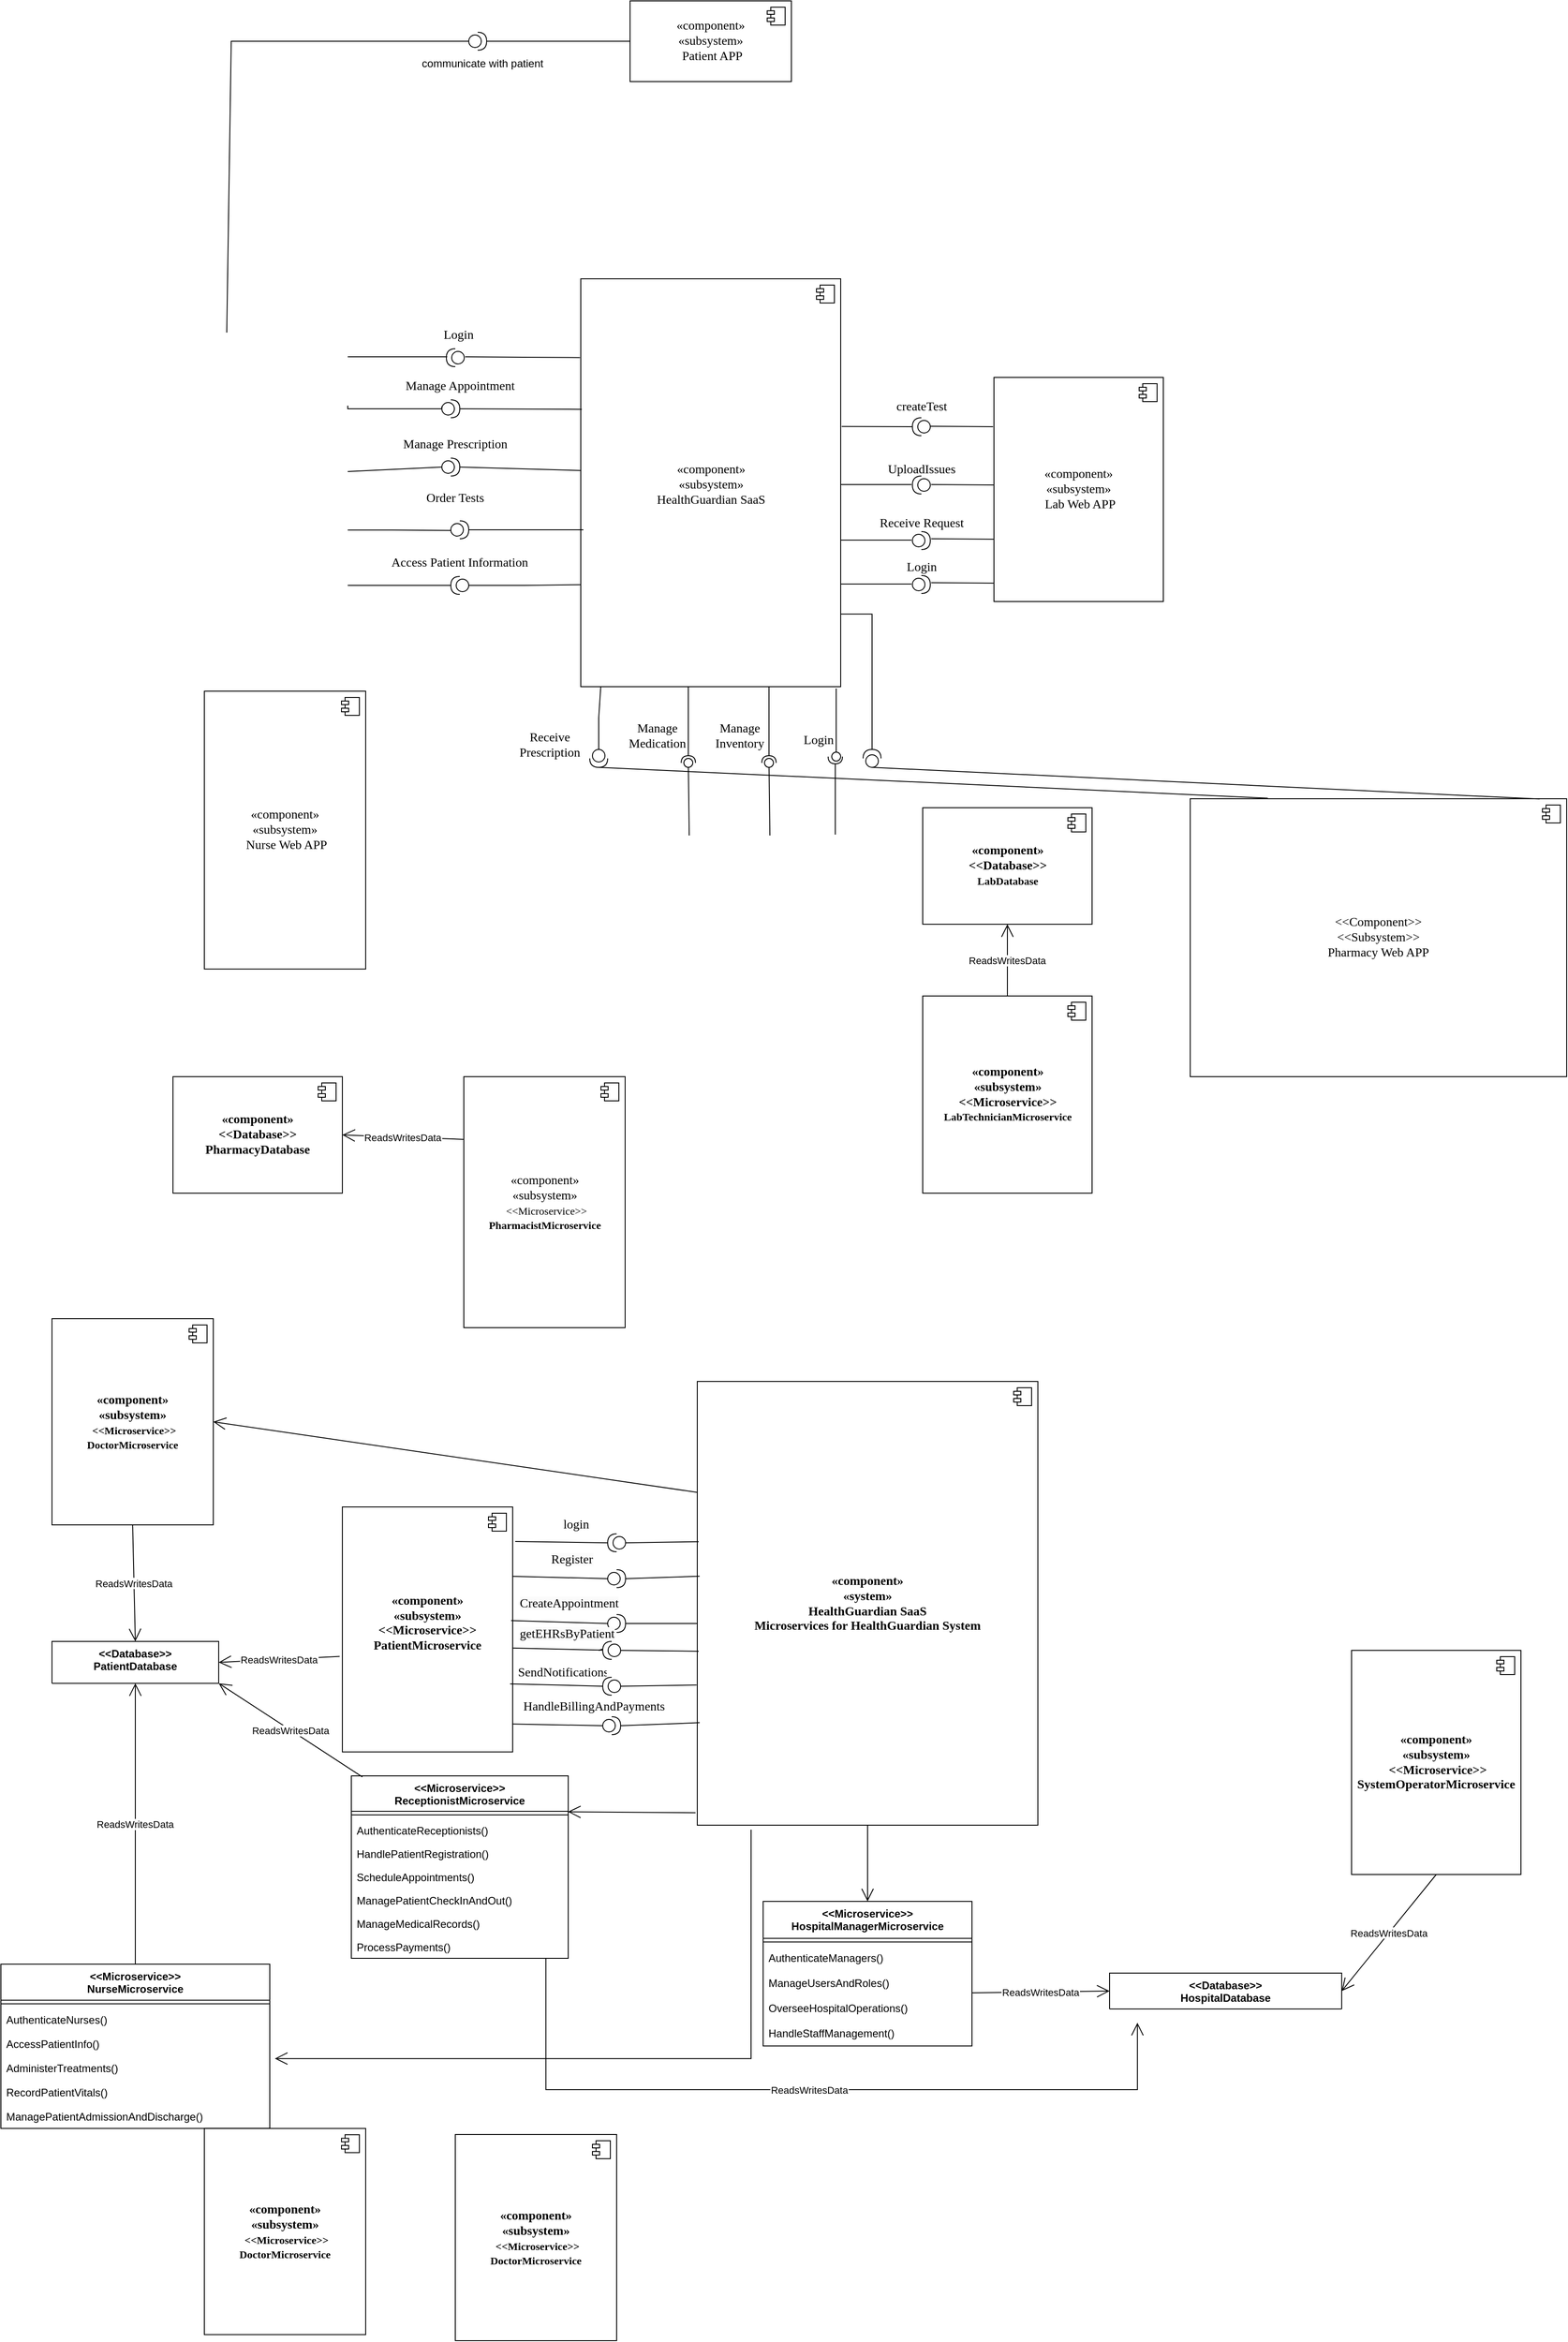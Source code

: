 <mxfile version="22.1.11" type="github">
  <diagram name="第 1 页" id="nJB0Ftmji8PTShk6qqmN">
    <mxGraphModel dx="1172" dy="1496" grid="1" gridSize="10" guides="1" tooltips="1" connect="1" arrows="1" fold="1" page="1" pageScale="1" pageWidth="1169" pageHeight="827" math="0" shadow="0">
      <root>
        <mxCell id="0" />
        <mxCell id="1" parent="0" />
        <mxCell id="VN6n6pisOUyMDZb1Et-6-19" value="&lt;font style=&quot;font-size: 14px;&quot;&gt;«component»&lt;br style=&quot;border-color: var(--border-color); font-size: 14px;&quot;&gt;«subsystem»&lt;br style=&quot;border-color: var(--border-color); font-size: 14px;&quot;&gt;&lt;span style=&quot;border-color: var(--border-color); font-size: 14px;&quot;&gt;&amp;nbsp;Lab Web APP&lt;/span&gt;&lt;/font&gt;" style="html=1;dropTarget=0;whiteSpace=wrap;fontFamily=Times New Roman;fontSize=14;" parent="1" vertex="1">
          <mxGeometry x="1151" y="260" width="189" height="250" as="geometry" />
        </mxCell>
        <mxCell id="VN6n6pisOUyMDZb1Et-6-20" value="" style="shape=module;jettyWidth=8;jettyHeight=4;" parent="VN6n6pisOUyMDZb1Et-6-19" vertex="1">
          <mxGeometry x="1" width="20" height="20" relative="1" as="geometry">
            <mxPoint x="-27" y="7" as="offset" />
          </mxGeometry>
        </mxCell>
        <mxCell id="VN6n6pisOUyMDZb1Et-6-21" value="&lt;font style=&quot;font-size: 14px;&quot;&gt;&amp;lt;&amp;lt;Component&amp;gt;&amp;gt;&lt;br style=&quot;border-color: var(--border-color); font-size: 14px;&quot;&gt;&lt;span style=&quot;font-size: 14px;&quot;&gt;&amp;lt;&amp;lt;Subsystem&amp;gt;&amp;gt;&lt;/span&gt;&lt;br style=&quot;border-color: var(--border-color); font-size: 14px;&quot;&gt;&lt;span style=&quot;font-size: 14px;&quot;&gt;Pharmacy Web APP&lt;/span&gt;&lt;/font&gt;" style="html=1;dropTarget=0;whiteSpace=wrap;fontSize=14;fontFamily=Times New Roman;" parent="1" vertex="1">
          <mxGeometry x="1370" y="730" width="420" height="310" as="geometry" />
        </mxCell>
        <mxCell id="VN6n6pisOUyMDZb1Et-6-22" value="" style="shape=module;jettyWidth=8;jettyHeight=4;" parent="VN6n6pisOUyMDZb1Et-6-21" vertex="1">
          <mxGeometry x="1" width="20" height="20" relative="1" as="geometry">
            <mxPoint x="-27" y="7" as="offset" />
          </mxGeometry>
        </mxCell>
        <mxCell id="VN6n6pisOUyMDZb1Et-6-23" value="" style="html=1;dropTarget=0;whiteSpace=wrap;" parent="1" vertex="1">
          <mxGeometry x="690" y="150" width="290" height="455" as="geometry" />
        </mxCell>
        <mxCell id="VN6n6pisOUyMDZb1Et-6-24" value="" style="shape=module;jettyWidth=8;jettyHeight=4;" parent="VN6n6pisOUyMDZb1Et-6-23" vertex="1">
          <mxGeometry x="1" width="20" height="20" relative="1" as="geometry">
            <mxPoint x="-27" y="7" as="offset" />
          </mxGeometry>
        </mxCell>
        <mxCell id="VN6n6pisOUyMDZb1Et-6-25" value="&lt;span style=&quot;font-weight: normal; font-size: 14px;&quot;&gt;«component»&lt;br style=&quot;border-color: var(--border-color); font-size: 14px;&quot;&gt;«subsystem»&lt;br style=&quot;font-size: 14px;&quot;&gt;HealthGuardian SaaS&lt;br style=&quot;font-size: 14px;&quot;&gt;&lt;/span&gt;" style="text;align=center;fontStyle=1;verticalAlign=middle;spacingLeft=3;spacingRight=3;strokeColor=none;rotatable=0;points=[[0,0.5],[1,0.5]];portConstraint=eastwest;html=1;fontFamily=Times New Roman;fontSize=14;" parent="1" vertex="1">
          <mxGeometry x="795" y="367" width="80" height="26" as="geometry" />
        </mxCell>
        <mxCell id="VN6n6pisOUyMDZb1Et-6-26" value="Manage Appointment" style="text;html=1;align=center;verticalAlign=middle;resizable=0;points=[];autosize=1;strokeColor=none;fillColor=none;fontFamily=Times New Roman;fontSize=14;" parent="1" vertex="1">
          <mxGeometry x="480" y="255" width="150" height="30" as="geometry" />
        </mxCell>
        <mxCell id="VN6n6pisOUyMDZb1Et-6-28" style="edgeStyle=orthogonalEdgeStyle;rounded=0;orthogonalLoop=1;jettySize=auto;html=1;exitX=1;exitY=0.5;exitDx=0;exitDy=0;entryX=0.01;entryY=0.538;entryDx=0;entryDy=0;entryPerimeter=0;endArrow=none;endFill=0;" parent="1" source="VN6n6pisOUyMDZb1Et-6-36" edge="1">
          <mxGeometry relative="1" as="geometry">
            <mxPoint x="430" y="430.21" as="sourcePoint" />
            <mxPoint x="692.9" y="430.0" as="targetPoint" />
          </mxGeometry>
        </mxCell>
        <mxCell id="VN6n6pisOUyMDZb1Et-6-29" value="Manage Prescription" style="text;whiteSpace=wrap;html=1;align=center;fontFamily=Times New Roman;fontSize=14;" parent="1" vertex="1">
          <mxGeometry x="475" y="320" width="150" height="40" as="geometry" />
        </mxCell>
        <mxCell id="VN6n6pisOUyMDZb1Et-6-30" value="Order Tests" style="text;whiteSpace=wrap;html=1;align=center;fontSize=14;fontFamily=Times New Roman;" parent="1" vertex="1">
          <mxGeometry x="475" y="380" width="150" height="40" as="geometry" />
        </mxCell>
        <mxCell id="VN6n6pisOUyMDZb1Et-6-31" value="Access Patient Information" style="text;whiteSpace=wrap;html=1;align=center;fontFamily=Times New Roman;fontSize=14;" parent="1" vertex="1">
          <mxGeometry x="465" y="452" width="180" height="30" as="geometry" />
        </mxCell>
        <mxCell id="VN6n6pisOUyMDZb1Et-6-32" value="" style="edgeStyle=orthogonalEdgeStyle;rounded=0;orthogonalLoop=1;jettySize=auto;html=1;exitX=1;exitY=0.25;exitDx=0;exitDy=0;entryX=-0.003;entryY=0.367;entryDx=0;entryDy=0;entryPerimeter=0;endArrow=none;endFill=0;" parent="1" target="VN6n6pisOUyMDZb1Et-6-33" edge="1">
          <mxGeometry relative="1" as="geometry">
            <mxPoint x="430" y="291.5" as="sourcePoint" />
            <mxPoint x="689.13" y="290.985" as="targetPoint" />
            <Array as="points">
              <mxPoint x="430" y="295" />
              <mxPoint x="535" y="295" />
            </Array>
          </mxGeometry>
        </mxCell>
        <mxCell id="VN6n6pisOUyMDZb1Et-6-33" value="" style="shape=providedRequiredInterface;html=1;verticalLabelPosition=bottom;sketch=0;" parent="1" vertex="1">
          <mxGeometry x="535" y="285" width="20" height="20" as="geometry" />
        </mxCell>
        <mxCell id="VN6n6pisOUyMDZb1Et-6-34" value="" style="shape=providedRequiredInterface;html=1;verticalLabelPosition=bottom;sketch=0;" parent="1" vertex="1">
          <mxGeometry x="535" y="350" width="20" height="20" as="geometry" />
        </mxCell>
        <mxCell id="VN6n6pisOUyMDZb1Et-6-35" value="" style="edgeStyle=orthogonalEdgeStyle;rounded=0;orthogonalLoop=1;jettySize=auto;html=1;exitX=1;exitY=0.5;exitDx=0;exitDy=0;entryX=0.01;entryY=0.538;entryDx=0;entryDy=0;entryPerimeter=0;endArrow=none;endFill=0;" parent="1" target="VN6n6pisOUyMDZb1Et-6-36" edge="1">
          <mxGeometry relative="1" as="geometry">
            <mxPoint x="430" y="430.21" as="sourcePoint" />
            <mxPoint x="692.9" y="430.0" as="targetPoint" />
            <Array as="points">
              <mxPoint x="480" y="430" />
            </Array>
          </mxGeometry>
        </mxCell>
        <mxCell id="VN6n6pisOUyMDZb1Et-6-36" value="" style="shape=providedRequiredInterface;html=1;verticalLabelPosition=bottom;sketch=0;" parent="1" vertex="1">
          <mxGeometry x="545" y="420" width="20" height="20" as="geometry" />
        </mxCell>
        <mxCell id="VN6n6pisOUyMDZb1Et-6-37" style="edgeStyle=orthogonalEdgeStyle;rounded=0;orthogonalLoop=1;jettySize=auto;html=1;exitX=0;exitY=0.5;exitDx=0;exitDy=0;exitPerimeter=0;entryX=0;entryY=0.75;entryDx=0;entryDy=0;endArrow=none;endFill=0;" parent="1" source="VN6n6pisOUyMDZb1Et-6-38" target="VN6n6pisOUyMDZb1Et-6-23" edge="1">
          <mxGeometry relative="1" as="geometry" />
        </mxCell>
        <mxCell id="VN6n6pisOUyMDZb1Et-6-38" value="" style="shape=providedRequiredInterface;html=1;verticalLabelPosition=bottom;sketch=0;direction=west;" parent="1" vertex="1">
          <mxGeometry x="545" y="482" width="20" height="20" as="geometry" />
        </mxCell>
        <mxCell id="VN6n6pisOUyMDZb1Et-6-39" style="rounded=0;orthogonalLoop=1;jettySize=auto;html=1;exitX=1;exitY=0.5;exitDx=0;exitDy=0;exitPerimeter=0;entryX=0.004;entryY=0.32;entryDx=0;entryDy=0;entryPerimeter=0;endArrow=none;endFill=0;" parent="1" source="VN6n6pisOUyMDZb1Et-6-33" target="VN6n6pisOUyMDZb1Et-6-23" edge="1">
          <mxGeometry relative="1" as="geometry" />
        </mxCell>
        <mxCell id="VN6n6pisOUyMDZb1Et-6-40" style="edgeStyle=orthogonalEdgeStyle;rounded=0;orthogonalLoop=1;jettySize=auto;html=1;exitX=1;exitY=0.5;exitDx=0;exitDy=0;exitPerimeter=0;endArrow=none;endFill=0;" parent="1" source="VN6n6pisOUyMDZb1Et-6-38" edge="1">
          <mxGeometry relative="1" as="geometry">
            <mxPoint x="430" y="492" as="targetPoint" />
          </mxGeometry>
        </mxCell>
        <mxCell id="VN6n6pisOUyMDZb1Et-6-41" value="«component»&lt;br style=&quot;border-color: var(--border-color); font-size: 14px;&quot;&gt;«subsystem»&lt;br style=&quot;border-color: var(--border-color); font-size: 14px;&quot;&gt;&lt;span style=&quot;border-color: var(--border-color); font-size: 14px;&quot;&gt;&amp;nbsp;Patient APP&lt;/span&gt;" style="html=1;dropTarget=0;whiteSpace=wrap;fontFamily=Times New Roman;fontSize=14;" parent="1" vertex="1">
          <mxGeometry x="745" y="-160" width="180" height="90" as="geometry" />
        </mxCell>
        <mxCell id="VN6n6pisOUyMDZb1Et-6-42" value="" style="shape=module;jettyWidth=8;jettyHeight=4;" parent="VN6n6pisOUyMDZb1Et-6-41" vertex="1">
          <mxGeometry x="1" width="20" height="20" relative="1" as="geometry">
            <mxPoint x="-27" y="7" as="offset" />
          </mxGeometry>
        </mxCell>
        <mxCell id="VN6n6pisOUyMDZb1Et-6-43" value="" style="shape=providedRequiredInterface;html=1;verticalLabelPosition=bottom;sketch=0;" parent="1" vertex="1">
          <mxGeometry x="565" y="-125" width="20" height="20" as="geometry" />
        </mxCell>
        <mxCell id="VN6n6pisOUyMDZb1Et-6-44" value="communicate with patient" style="text;html=1;align=center;verticalAlign=middle;resizable=0;points=[];autosize=1;strokeColor=none;fillColor=none;" parent="1" vertex="1">
          <mxGeometry x="500" y="-105" width="160" height="30" as="geometry" />
        </mxCell>
        <mxCell id="VN6n6pisOUyMDZb1Et-6-45" value="" style="shape=providedRequiredInterface;html=1;verticalLabelPosition=bottom;sketch=0;rotation=-180;" parent="1" vertex="1">
          <mxGeometry x="1060" y="305" width="20" height="20" as="geometry" />
        </mxCell>
        <mxCell id="VN6n6pisOUyMDZb1Et-6-46" value="" style="shape=providedRequiredInterface;html=1;verticalLabelPosition=bottom;sketch=0;rotation=-180;" parent="1" vertex="1">
          <mxGeometry x="1060" y="370" width="20" height="20" as="geometry" />
        </mxCell>
        <mxCell id="VN6n6pisOUyMDZb1Et-6-47" value="" style="shape=providedRequiredInterface;html=1;verticalLabelPosition=bottom;sketch=0;" parent="1" vertex="1">
          <mxGeometry x="1060" y="432" width="20" height="20" as="geometry" />
        </mxCell>
        <mxCell id="VN6n6pisOUyMDZb1Et-6-48" value="" style="endArrow=none;html=1;rounded=0;entryX=1;entryY=0.5;entryDx=0;entryDy=0;entryPerimeter=0;exitX=1.004;exitY=0.362;exitDx=0;exitDy=0;exitPerimeter=0;" parent="1" source="VN6n6pisOUyMDZb1Et-6-23" target="VN6n6pisOUyMDZb1Et-6-45" edge="1">
          <mxGeometry width="50" height="50" relative="1" as="geometry">
            <mxPoint x="980" y="330" as="sourcePoint" />
            <mxPoint x="1030" y="280" as="targetPoint" />
          </mxGeometry>
        </mxCell>
        <mxCell id="VN6n6pisOUyMDZb1Et-6-49" value="" style="endArrow=none;html=1;rounded=0;exitX=1.004;exitY=0.362;exitDx=0;exitDy=0;exitPerimeter=0;" parent="1" edge="1">
          <mxGeometry width="50" height="50" relative="1" as="geometry">
            <mxPoint x="1080" y="314.5" as="sourcePoint" />
            <mxPoint x="1150" y="315" as="targetPoint" />
          </mxGeometry>
        </mxCell>
        <mxCell id="VN6n6pisOUyMDZb1Et-6-50" value="" style="endArrow=none;html=1;rounded=0;entryX=1;entryY=0.5;entryDx=0;entryDy=0;entryPerimeter=0;exitX=1.004;exitY=0.362;exitDx=0;exitDy=0;exitPerimeter=0;" parent="1" edge="1">
          <mxGeometry width="50" height="50" relative="1" as="geometry">
            <mxPoint x="980" y="379.5" as="sourcePoint" />
            <mxPoint x="1059" y="379.5" as="targetPoint" />
          </mxGeometry>
        </mxCell>
        <mxCell id="VN6n6pisOUyMDZb1Et-6-51" value="" style="endArrow=none;html=1;rounded=0;exitX=1.004;exitY=0.362;exitDx=0;exitDy=0;exitPerimeter=0;" parent="1" edge="1">
          <mxGeometry width="50" height="50" relative="1" as="geometry">
            <mxPoint x="1081" y="379.5" as="sourcePoint" />
            <mxPoint x="1151" y="380" as="targetPoint" />
          </mxGeometry>
        </mxCell>
        <mxCell id="VN6n6pisOUyMDZb1Et-6-52" value="" style="endArrow=none;html=1;rounded=0;exitX=1.004;exitY=0.362;exitDx=0;exitDy=0;exitPerimeter=0;" parent="1" edge="1">
          <mxGeometry width="50" height="50" relative="1" as="geometry">
            <mxPoint x="1081" y="440" as="sourcePoint" />
            <mxPoint x="1151" y="440.5" as="targetPoint" />
          </mxGeometry>
        </mxCell>
        <mxCell id="VN6n6pisOUyMDZb1Et-6-53" value="" style="endArrow=none;html=1;rounded=0;entryX=1;entryY=0.5;entryDx=0;entryDy=0;entryPerimeter=0;exitX=1.004;exitY=0.362;exitDx=0;exitDy=0;exitPerimeter=0;" parent="1" edge="1">
          <mxGeometry width="50" height="50" relative="1" as="geometry">
            <mxPoint x="980" y="441.5" as="sourcePoint" />
            <mxPoint x="1059" y="441.5" as="targetPoint" />
          </mxGeometry>
        </mxCell>
        <mxCell id="VN6n6pisOUyMDZb1Et-6-54" value="createTest" style="text;html=1;align=center;verticalAlign=middle;resizable=0;points=[];autosize=1;strokeColor=none;fillColor=none;fontFamily=Times New Roman;fontSize=14;" parent="1" vertex="1">
          <mxGeometry x="1030" y="278" width="80" height="30" as="geometry" />
        </mxCell>
        <mxCell id="VN6n6pisOUyMDZb1Et-6-55" value="UploadIssues" style="text;html=1;align=center;verticalAlign=middle;resizable=0;points=[];autosize=1;strokeColor=none;fillColor=none;fontFamily=Times New Roman;fontSize=14;" parent="1" vertex="1">
          <mxGeometry x="1020" y="348" width="100" height="30" as="geometry" />
        </mxCell>
        <mxCell id="VN6n6pisOUyMDZb1Et-6-56" value="Receive Request" style="text;html=1;align=center;verticalAlign=middle;resizable=0;points=[];autosize=1;strokeColor=none;fillColor=none;fontFamily=Times New Roman;fontSize=14;" parent="1" vertex="1">
          <mxGeometry x="1010" y="408" width="120" height="30" as="geometry" />
        </mxCell>
        <mxCell id="VN6n6pisOUyMDZb1Et-6-59" value="" style="ellipse;whiteSpace=wrap;html=1;align=center;aspect=fixed;fillColor=none;strokeColor=none;resizable=0;perimeter=centerPerimeter;rotatable=0;allowArrows=0;points=[];outlineConnect=1;" parent="1" vertex="1">
          <mxGeometry x="760" y="680" width="10" height="10" as="geometry" />
        </mxCell>
        <mxCell id="VN6n6pisOUyMDZb1Et-6-60" value="Receive&lt;br style=&quot;font-size: 14px;&quot;&gt;Prescription" style="text;html=1;align=center;verticalAlign=middle;resizable=0;points=[];autosize=1;strokeColor=none;fillColor=none;fontFamily=Times New Roman;fontSize=14;" parent="1" vertex="1">
          <mxGeometry x="610" y="645" width="90" height="50" as="geometry" />
        </mxCell>
        <mxCell id="VN6n6pisOUyMDZb1Et-6-61" value="" style="ellipse;whiteSpace=wrap;html=1;align=center;aspect=fixed;fillColor=none;strokeColor=none;resizable=0;perimeter=centerPerimeter;rotatable=0;allowArrows=0;points=[];outlineConnect=1;" parent="1" vertex="1">
          <mxGeometry x="940" y="680" width="10" height="10" as="geometry" />
        </mxCell>
        <mxCell id="VN6n6pisOUyMDZb1Et-6-62" value="" style="rounded=0;orthogonalLoop=1;jettySize=auto;html=1;endArrow=oval;endFill=0;sketch=0;sourcePerimeterSpacing=0;targetPerimeterSpacing=0;endSize=10;exitX=0.228;exitY=0.002;exitDx=0;exitDy=0;exitPerimeter=0;" parent="1" edge="1">
          <mxGeometry relative="1" as="geometry">
            <mxPoint x="811" y="771" as="sourcePoint" />
            <mxPoint x="810" y="690" as="targetPoint" />
          </mxGeometry>
        </mxCell>
        <mxCell id="VN6n6pisOUyMDZb1Et-6-63" value="" style="rounded=0;orthogonalLoop=1;jettySize=auto;html=1;endArrow=halfCircle;endFill=0;endSize=6;strokeWidth=1;sketch=0;exitX=0.102;exitY=0.998;exitDx=0;exitDy=0;exitPerimeter=0;" parent="1" edge="1">
          <mxGeometry relative="1" as="geometry">
            <mxPoint x="810" y="605" as="sourcePoint" />
            <mxPoint x="810" y="690" as="targetPoint" />
          </mxGeometry>
        </mxCell>
        <mxCell id="VN6n6pisOUyMDZb1Et-6-64" value="Manage &lt;br style=&quot;font-size: 14px;&quot;&gt;Medication" style="text;html=1;align=center;verticalAlign=middle;resizable=0;points=[];autosize=1;strokeColor=none;fillColor=none;fontFamily=Times New Roman;fontSize=14;" parent="1" vertex="1">
          <mxGeometry x="730" y="635" width="90" height="50" as="geometry" />
        </mxCell>
        <mxCell id="VN6n6pisOUyMDZb1Et-6-65" value="" style="rounded=0;orthogonalLoop=1;jettySize=auto;html=1;endArrow=oval;endFill=0;sketch=0;sourcePerimeterSpacing=0;targetPerimeterSpacing=0;endSize=10;exitX=0.228;exitY=0.002;exitDx=0;exitDy=0;exitPerimeter=0;" parent="1" edge="1">
          <mxGeometry relative="1" as="geometry">
            <mxPoint x="901" y="771" as="sourcePoint" />
            <mxPoint x="900" y="690" as="targetPoint" />
          </mxGeometry>
        </mxCell>
        <mxCell id="VN6n6pisOUyMDZb1Et-6-66" value="" style="rounded=0;orthogonalLoop=1;jettySize=auto;html=1;endArrow=halfCircle;endFill=0;endSize=6;strokeWidth=1;sketch=0;exitX=0.102;exitY=0.998;exitDx=0;exitDy=0;exitPerimeter=0;" parent="1" edge="1">
          <mxGeometry relative="1" as="geometry">
            <mxPoint x="900" y="605" as="sourcePoint" />
            <mxPoint x="900" y="690" as="targetPoint" />
          </mxGeometry>
        </mxCell>
        <mxCell id="VN6n6pisOUyMDZb1Et-6-67" value="Manage &lt;br style=&quot;font-size: 14px;&quot;&gt;Inventory" style="text;html=1;align=center;verticalAlign=middle;resizable=0;points=[];autosize=1;strokeColor=none;fillColor=none;fontFamily=Times New Roman;fontSize=14;" parent="1" vertex="1">
          <mxGeometry x="827" y="635" width="80" height="50" as="geometry" />
        </mxCell>
        <mxCell id="VN6n6pisOUyMDZb1Et-6-68" style="edgeStyle=orthogonalEdgeStyle;rounded=0;orthogonalLoop=1;jettySize=auto;html=1;exitX=0;exitY=0.5;exitDx=0;exitDy=0;exitPerimeter=0;entryX=-0.003;entryY=0.193;entryDx=0;entryDy=0;endArrow=none;endFill=0;entryPerimeter=0;" parent="1" target="VN6n6pisOUyMDZb1Et-6-23" edge="1">
          <mxGeometry relative="1" as="geometry">
            <mxPoint x="561" y="237" as="sourcePoint" />
            <mxPoint x="686" y="236" as="targetPoint" />
          </mxGeometry>
        </mxCell>
        <mxCell id="VN6n6pisOUyMDZb1Et-6-69" style="edgeStyle=orthogonalEdgeStyle;rounded=0;orthogonalLoop=1;jettySize=auto;html=1;exitX=1;exitY=0.5;exitDx=0;exitDy=0;exitPerimeter=0;endArrow=none;endFill=0;" parent="1" edge="1">
          <mxGeometry relative="1" as="geometry">
            <mxPoint x="541" y="237" as="sourcePoint" />
            <mxPoint x="430" y="237" as="targetPoint" />
          </mxGeometry>
        </mxCell>
        <mxCell id="VN6n6pisOUyMDZb1Et-6-70" value="" style="shape=providedRequiredInterface;html=1;verticalLabelPosition=bottom;sketch=0;direction=west;" parent="1" vertex="1">
          <mxGeometry x="540" y="228" width="20" height="20" as="geometry" />
        </mxCell>
        <mxCell id="VN6n6pisOUyMDZb1Et-6-71" value="Login" style="text;whiteSpace=wrap;html=1;fontFamily=Times New Roman;fontSize=14;" parent="1" vertex="1">
          <mxGeometry x="535" y="198" width="35" height="22" as="geometry" />
        </mxCell>
        <mxCell id="VN6n6pisOUyMDZb1Et-6-72" value="" style="shape=providedRequiredInterface;html=1;verticalLabelPosition=bottom;sketch=0;" parent="1" vertex="1">
          <mxGeometry x="1060" y="481" width="20" height="20" as="geometry" />
        </mxCell>
        <mxCell id="VN6n6pisOUyMDZb1Et-6-73" value="" style="endArrow=none;html=1;rounded=0;exitX=1.004;exitY=0.362;exitDx=0;exitDy=0;exitPerimeter=0;" parent="1" edge="1">
          <mxGeometry width="50" height="50" relative="1" as="geometry">
            <mxPoint x="1081" y="489" as="sourcePoint" />
            <mxPoint x="1151" y="489.5" as="targetPoint" />
          </mxGeometry>
        </mxCell>
        <mxCell id="VN6n6pisOUyMDZb1Et-6-74" value="" style="endArrow=none;html=1;rounded=0;entryX=1;entryY=0.5;entryDx=0;entryDy=0;entryPerimeter=0;exitX=1.004;exitY=0.362;exitDx=0;exitDy=0;exitPerimeter=0;" parent="1" edge="1">
          <mxGeometry width="50" height="50" relative="1" as="geometry">
            <mxPoint x="980" y="490.5" as="sourcePoint" />
            <mxPoint x="1059" y="490.5" as="targetPoint" />
          </mxGeometry>
        </mxCell>
        <mxCell id="VN6n6pisOUyMDZb1Et-6-75" value="Login" style="text;html=1;align=center;verticalAlign=middle;resizable=0;points=[];autosize=1;strokeColor=none;fillColor=none;fontFamily=Times New Roman;fontSize=14;" parent="1" vertex="1">
          <mxGeometry x="1040" y="457" width="60" height="30" as="geometry" />
        </mxCell>
        <mxCell id="VN6n6pisOUyMDZb1Et-6-76" value="" style="rounded=0;orthogonalLoop=1;jettySize=auto;html=1;endArrow=halfCircle;endFill=0;endSize=6;strokeWidth=1;sketch=0;exitX=0.224;exitY=0.002;exitDx=0;exitDy=0;exitPerimeter=0;" parent="1" edge="1">
          <mxGeometry relative="1" as="geometry">
            <mxPoint x="974" y="770" as="sourcePoint" />
            <mxPoint x="974" y="683" as="targetPoint" />
          </mxGeometry>
        </mxCell>
        <mxCell id="VN6n6pisOUyMDZb1Et-6-77" value="" style="rounded=0;orthogonalLoop=1;jettySize=auto;html=1;endArrow=oval;endFill=0;sketch=0;sourcePerimeterSpacing=0;targetPerimeterSpacing=0;endSize=10;exitX=0.102;exitY=0.999;exitDx=0;exitDy=0;exitPerimeter=0;" parent="1" edge="1">
          <mxGeometry relative="1" as="geometry">
            <mxPoint x="975" y="607" as="sourcePoint" />
            <mxPoint x="975" y="683" as="targetPoint" />
          </mxGeometry>
        </mxCell>
        <mxCell id="VN6n6pisOUyMDZb1Et-6-78" value="Login" style="text;html=1;align=center;verticalAlign=middle;resizable=0;points=[];autosize=1;strokeColor=none;fillColor=none;fontFamily=Times New Roman;fontSize=14;" parent="1" vertex="1">
          <mxGeometry x="925" y="650" width="60" height="30" as="geometry" />
        </mxCell>
        <mxCell id="VN6n6pisOUyMDZb1Et-6-81" value="" style="endArrow=none;html=1;rounded=0;entryX=0;entryY=0.5;entryDx=0;entryDy=0;entryPerimeter=0;exitX=1;exitY=0.5;exitDx=0;exitDy=0;" parent="1" target="VN6n6pisOUyMDZb1Et-6-34" edge="1">
          <mxGeometry width="50" height="50" relative="1" as="geometry">
            <mxPoint x="430" y="365" as="sourcePoint" />
            <mxPoint x="750" y="260" as="targetPoint" />
          </mxGeometry>
        </mxCell>
        <mxCell id="VN6n6pisOUyMDZb1Et-6-82" value="" style="endArrow=none;html=1;rounded=0;entryX=1;entryY=0.5;entryDx=0;entryDy=0;entryPerimeter=0;exitX=0.002;exitY=0.47;exitDx=0;exitDy=0;exitPerimeter=0;" parent="1" source="VN6n6pisOUyMDZb1Et-6-23" target="VN6n6pisOUyMDZb1Et-6-34" edge="1">
          <mxGeometry width="50" height="50" relative="1" as="geometry">
            <mxPoint x="700" y="310" as="sourcePoint" />
            <mxPoint x="750" y="260" as="targetPoint" />
          </mxGeometry>
        </mxCell>
        <mxCell id="VN6n6pisOUyMDZb1Et-6-85" value="" style="endArrow=none;html=1;rounded=0;exitX=0.25;exitY=0;exitDx=0;exitDy=0;entryX=0;entryY=0.5;entryDx=0;entryDy=0;entryPerimeter=0;" parent="1" target="VN6n6pisOUyMDZb1Et-6-43" edge="1">
          <mxGeometry width="50" height="50" relative="1" as="geometry">
            <mxPoint x="295" y="210" as="sourcePoint" />
            <mxPoint x="370" y="-50" as="targetPoint" />
            <Array as="points">
              <mxPoint x="300" y="-115" />
            </Array>
          </mxGeometry>
        </mxCell>
        <mxCell id="VN6n6pisOUyMDZb1Et-6-86" value="" style="endArrow=none;html=1;rounded=0;entryX=1;entryY=0.5;entryDx=0;entryDy=0;entryPerimeter=0;exitX=0;exitY=0.5;exitDx=0;exitDy=0;" parent="1" source="VN6n6pisOUyMDZb1Et-6-41" target="VN6n6pisOUyMDZb1Et-6-43" edge="1">
          <mxGeometry width="50" height="50" relative="1" as="geometry">
            <mxPoint x="640" y="120" as="sourcePoint" />
            <mxPoint x="690" y="70" as="targetPoint" />
          </mxGeometry>
        </mxCell>
        <mxCell id="VN6n6pisOUyMDZb1Et-6-87" value="" style="shape=providedRequiredInterface;html=1;verticalLabelPosition=bottom;sketch=0;direction=west;rotation=-90;" parent="1" vertex="1">
          <mxGeometry x="700" y="675" width="20" height="20" as="geometry" />
        </mxCell>
        <mxCell id="VN6n6pisOUyMDZb1Et-6-88" value="" style="endArrow=none;html=1;rounded=0;entryX=0.077;entryY=0.999;entryDx=0;entryDy=0;entryPerimeter=0;exitX=0;exitY=0.5;exitDx=0;exitDy=0;exitPerimeter=0;" parent="1" source="VN6n6pisOUyMDZb1Et-6-87" target="VN6n6pisOUyMDZb1Et-6-23" edge="1">
          <mxGeometry width="50" height="50" relative="1" as="geometry">
            <mxPoint x="640" y="510" as="sourcePoint" />
            <mxPoint x="690" y="460" as="targetPoint" />
            <Array as="points">
              <mxPoint x="710" y="640" />
            </Array>
          </mxGeometry>
        </mxCell>
        <mxCell id="VN6n6pisOUyMDZb1Et-6-89" value="" style="endArrow=none;html=1;rounded=0;entryX=1;entryY=0.5;entryDx=0;entryDy=0;entryPerimeter=0;exitX=0.206;exitY=-0.002;exitDx=0;exitDy=0;exitPerimeter=0;" parent="1" source="VN6n6pisOUyMDZb1Et-6-21" target="VN6n6pisOUyMDZb1Et-6-87" edge="1">
          <mxGeometry width="50" height="50" relative="1" as="geometry">
            <mxPoint x="640" y="510" as="sourcePoint" />
            <mxPoint x="690" y="460" as="targetPoint" />
          </mxGeometry>
        </mxCell>
        <mxCell id="VN6n6pisOUyMDZb1Et-6-91" value="" style="endArrow=none;html=1;rounded=0;exitX=0;exitY=0.5;exitDx=0;exitDy=0;exitPerimeter=0;entryX=0.928;entryY=0.001;entryDx=0;entryDy=0;entryPerimeter=0;" parent="1" source="VN6n6pisOUyMDZb1Et-6-93" target="VN6n6pisOUyMDZb1Et-6-21" edge="1">
          <mxGeometry width="50" height="50" relative="1" as="geometry">
            <mxPoint x="570" y="730" as="sourcePoint" />
            <mxPoint x="420" y="710" as="targetPoint" />
          </mxGeometry>
        </mxCell>
        <mxCell id="VN6n6pisOUyMDZb1Et-6-93" value="" style="shape=providedRequiredInterface;html=1;verticalLabelPosition=bottom;sketch=0;direction=west;rotation=90;" parent="1" vertex="1">
          <mxGeometry x="1005" y="675" width="20" height="20" as="geometry" />
        </mxCell>
        <mxCell id="VN6n6pisOUyMDZb1Et-6-95" value="" style="endArrow=none;html=1;rounded=0;exitX=1;exitY=0.5;exitDx=0;exitDy=0;exitPerimeter=0;entryX=1.001;entryY=0.822;entryDx=0;entryDy=0;entryPerimeter=0;" parent="1" source="VN6n6pisOUyMDZb1Et-6-93" target="VN6n6pisOUyMDZb1Et-6-23" edge="1">
          <mxGeometry width="50" height="50" relative="1" as="geometry">
            <mxPoint x="1025" y="705" as="sourcePoint" />
            <mxPoint x="1025" y="780" as="targetPoint" />
            <Array as="points">
              <mxPoint x="1015" y="524" />
            </Array>
          </mxGeometry>
        </mxCell>
        <mxCell id="VN6n6pisOUyMDZb1Et-6-96" value="&lt;font style=&quot;font-size: 14px;&quot; face=&quot;Times New Roman&quot;&gt;«component»&lt;br style=&quot;border-color: var(--border-color);&quot;&gt;&lt;span style=&quot;&quot;&gt;«subsystem»&lt;/span&gt;&lt;br style=&quot;border-color: var(--border-color);&quot;&gt;&lt;span style=&quot;&quot;&gt;&amp;nbsp;Nurse Web APP&lt;/span&gt;&lt;/font&gt;" style="html=1;dropTarget=0;whiteSpace=wrap;" parent="1" vertex="1">
          <mxGeometry x="270" y="610" width="180" height="310" as="geometry" />
        </mxCell>
        <mxCell id="VN6n6pisOUyMDZb1Et-6-97" value="" style="shape=module;jettyWidth=8;jettyHeight=4;" parent="VN6n6pisOUyMDZb1Et-6-96" vertex="1">
          <mxGeometry x="1" width="20" height="20" relative="1" as="geometry">
            <mxPoint x="-27" y="7" as="offset" />
          </mxGeometry>
        </mxCell>
        <mxCell id="W3R0Q8apx7RqM81T_USm-1" value="&lt;font style=&quot;font-size: 14px;&quot; face=&quot;Times New Roman&quot;&gt;&lt;b&gt;«component»&lt;br style=&quot;border-color: var(--border-color);&quot;&gt;&lt;span style=&quot;&quot;&gt;«system»&lt;/span&gt;&lt;br style=&quot;border-color: var(--border-color);&quot;&gt;HealthGuardian SaaS&lt;br&gt;&lt;span style=&quot;text-align: left;&quot;&gt;Microservices for HealthGuardian System&lt;/span&gt;&lt;/b&gt;&lt;/font&gt;&lt;span style=&quot;&quot;&gt;&lt;br&gt;&lt;/span&gt;" style="html=1;dropTarget=0;whiteSpace=wrap;" vertex="1" parent="1">
          <mxGeometry x="820" y="1380" width="380" height="495" as="geometry" />
        </mxCell>
        <mxCell id="W3R0Q8apx7RqM81T_USm-2" value="" style="shape=module;jettyWidth=8;jettyHeight=4;" vertex="1" parent="W3R0Q8apx7RqM81T_USm-1">
          <mxGeometry x="1" width="20" height="20" relative="1" as="geometry">
            <mxPoint x="-27" y="7" as="offset" />
          </mxGeometry>
        </mxCell>
        <mxCell id="W3R0Q8apx7RqM81T_USm-3" value="&lt;&lt;Microservice&gt;&gt;&#xa;NurseMicroservice" style="swimlane;fontStyle=1;align=center;verticalAlign=top;childLayout=stackLayout;horizontal=1;startSize=40.286;horizontalStack=0;resizeParent=1;resizeParentMax=0;resizeLast=0;collapsible=0;marginBottom=0;" vertex="1" parent="1">
          <mxGeometry x="43" y="2030" width="300" height="183.286" as="geometry" />
        </mxCell>
        <mxCell id="W3R0Q8apx7RqM81T_USm-4" style="line;strokeWidth=1;fillColor=none;align=left;verticalAlign=middle;spacingTop=-1;spacingLeft=3;spacingRight=3;rotatable=0;labelPosition=right;points=[];portConstraint=eastwest;strokeColor=inherit;" vertex="1" parent="W3R0Q8apx7RqM81T_USm-3">
          <mxGeometry y="40.286" width="300" height="8" as="geometry" />
        </mxCell>
        <mxCell id="W3R0Q8apx7RqM81T_USm-5" value="AuthenticateNurses()" style="text;strokeColor=none;fillColor=none;align=left;verticalAlign=top;spacingLeft=4;spacingRight=4;overflow=hidden;rotatable=0;points=[[0,0.5],[1,0.5]];portConstraint=eastwest;" vertex="1" parent="W3R0Q8apx7RqM81T_USm-3">
          <mxGeometry y="48.286" width="300" height="27" as="geometry" />
        </mxCell>
        <mxCell id="W3R0Q8apx7RqM81T_USm-6" value="AccessPatientInfo()" style="text;strokeColor=none;fillColor=none;align=left;verticalAlign=top;spacingLeft=4;spacingRight=4;overflow=hidden;rotatable=0;points=[[0,0.5],[1,0.5]];portConstraint=eastwest;" vertex="1" parent="W3R0Q8apx7RqM81T_USm-3">
          <mxGeometry y="75.286" width="300" height="27" as="geometry" />
        </mxCell>
        <mxCell id="W3R0Q8apx7RqM81T_USm-7" value="AdministerTreatments()" style="text;strokeColor=none;fillColor=none;align=left;verticalAlign=top;spacingLeft=4;spacingRight=4;overflow=hidden;rotatable=0;points=[[0,0.5],[1,0.5]];portConstraint=eastwest;" vertex="1" parent="W3R0Q8apx7RqM81T_USm-3">
          <mxGeometry y="102.286" width="300" height="27" as="geometry" />
        </mxCell>
        <mxCell id="W3R0Q8apx7RqM81T_USm-8" value="RecordPatientVitals()" style="text;strokeColor=none;fillColor=none;align=left;verticalAlign=top;spacingLeft=4;spacingRight=4;overflow=hidden;rotatable=0;points=[[0,0.5],[1,0.5]];portConstraint=eastwest;" vertex="1" parent="W3R0Q8apx7RqM81T_USm-3">
          <mxGeometry y="129.286" width="300" height="27" as="geometry" />
        </mxCell>
        <mxCell id="W3R0Q8apx7RqM81T_USm-9" value="ManagePatientAdmissionAndDischarge()" style="text;strokeColor=none;fillColor=none;align=left;verticalAlign=top;spacingLeft=4;spacingRight=4;overflow=hidden;rotatable=0;points=[[0,0.5],[1,0.5]];portConstraint=eastwest;" vertex="1" parent="W3R0Q8apx7RqM81T_USm-3">
          <mxGeometry y="156.286" width="300" height="27" as="geometry" />
        </mxCell>
        <mxCell id="W3R0Q8apx7RqM81T_USm-10" value="&lt;&lt;Microservice&gt;&gt;&#xa;HospitalManagerMicroservice" style="swimlane;fontStyle=1;align=center;verticalAlign=top;childLayout=stackLayout;horizontal=1;startSize=41.25;horizontalStack=0;resizeParent=1;resizeParentMax=0;resizeLast=0;collapsible=0;marginBottom=0;" vertex="1" parent="1">
          <mxGeometry x="893.5" y="1960" width="233" height="161.25" as="geometry" />
        </mxCell>
        <mxCell id="W3R0Q8apx7RqM81T_USm-11" style="line;strokeWidth=1;fillColor=none;align=left;verticalAlign=middle;spacingTop=-1;spacingLeft=3;spacingRight=3;rotatable=0;labelPosition=right;points=[];portConstraint=eastwest;strokeColor=inherit;" vertex="1" parent="W3R0Q8apx7RqM81T_USm-10">
          <mxGeometry y="41.25" width="233" height="8" as="geometry" />
        </mxCell>
        <mxCell id="W3R0Q8apx7RqM81T_USm-12" value="AuthenticateManagers()" style="text;strokeColor=none;fillColor=none;align=left;verticalAlign=top;spacingLeft=4;spacingRight=4;overflow=hidden;rotatable=0;points=[[0,0.5],[1,0.5]];portConstraint=eastwest;" vertex="1" parent="W3R0Q8apx7RqM81T_USm-10">
          <mxGeometry y="49.25" width="233" height="28" as="geometry" />
        </mxCell>
        <mxCell id="W3R0Q8apx7RqM81T_USm-13" value="ManageUsersAndRoles()" style="text;strokeColor=none;fillColor=none;align=left;verticalAlign=top;spacingLeft=4;spacingRight=4;overflow=hidden;rotatable=0;points=[[0,0.5],[1,0.5]];portConstraint=eastwest;" vertex="1" parent="W3R0Q8apx7RqM81T_USm-10">
          <mxGeometry y="77.25" width="233" height="28" as="geometry" />
        </mxCell>
        <mxCell id="W3R0Q8apx7RqM81T_USm-14" value="OverseeHospitalOperations()" style="text;strokeColor=none;fillColor=none;align=left;verticalAlign=top;spacingLeft=4;spacingRight=4;overflow=hidden;rotatable=0;points=[[0,0.5],[1,0.5]];portConstraint=eastwest;" vertex="1" parent="W3R0Q8apx7RqM81T_USm-10">
          <mxGeometry y="105.25" width="233" height="28" as="geometry" />
        </mxCell>
        <mxCell id="W3R0Q8apx7RqM81T_USm-15" value="HandleStaffManagement()" style="text;strokeColor=none;fillColor=none;align=left;verticalAlign=top;spacingLeft=4;spacingRight=4;overflow=hidden;rotatable=0;points=[[0,0.5],[1,0.5]];portConstraint=eastwest;" vertex="1" parent="W3R0Q8apx7RqM81T_USm-10">
          <mxGeometry y="133.25" width="233" height="28" as="geometry" />
        </mxCell>
        <mxCell id="W3R0Q8apx7RqM81T_USm-16" value="&lt;&lt;Database&gt;&gt;&#xa;PatientDatabase" style="swimlane;fontStyle=1;align=center;verticalAlign=top;childLayout=stackLayout;horizontal=1;startSize=48;horizontalStack=0;resizeParent=1;resizeParentMax=0;resizeLast=0;collapsible=0;marginBottom=0;" vertex="1" parent="1">
          <mxGeometry x="100" y="1670" width="186" height="46.71" as="geometry" />
        </mxCell>
        <mxCell id="W3R0Q8apx7RqM81T_USm-17" value="&lt;&lt;Microservice&gt;&gt;&#xa;ReceptionistMicroservice" style="swimlane;fontStyle=1;align=center;verticalAlign=top;childLayout=stackLayout;horizontal=1;startSize=39.562;horizontalStack=0;resizeParent=1;resizeParentMax=0;resizeLast=0;collapsible=0;marginBottom=0;" vertex="1" parent="1">
          <mxGeometry x="434" y="1820" width="242" height="203.562" as="geometry" />
        </mxCell>
        <mxCell id="W3R0Q8apx7RqM81T_USm-18" style="line;strokeWidth=1;fillColor=none;align=left;verticalAlign=middle;spacingTop=-1;spacingLeft=3;spacingRight=3;rotatable=0;labelPosition=right;points=[];portConstraint=eastwest;strokeColor=inherit;" vertex="1" parent="W3R0Q8apx7RqM81T_USm-17">
          <mxGeometry y="39.562" width="242" height="8" as="geometry" />
        </mxCell>
        <mxCell id="W3R0Q8apx7RqM81T_USm-19" value="AuthenticateReceptionists()" style="text;strokeColor=none;fillColor=none;align=left;verticalAlign=top;spacingLeft=4;spacingRight=4;overflow=hidden;rotatable=0;points=[[0,0.5],[1,0.5]];portConstraint=eastwest;" vertex="1" parent="W3R0Q8apx7RqM81T_USm-17">
          <mxGeometry y="47.562" width="242" height="26" as="geometry" />
        </mxCell>
        <mxCell id="W3R0Q8apx7RqM81T_USm-20" value="HandlePatientRegistration()" style="text;strokeColor=none;fillColor=none;align=left;verticalAlign=top;spacingLeft=4;spacingRight=4;overflow=hidden;rotatable=0;points=[[0,0.5],[1,0.5]];portConstraint=eastwest;" vertex="1" parent="W3R0Q8apx7RqM81T_USm-17">
          <mxGeometry y="73.562" width="242" height="26" as="geometry" />
        </mxCell>
        <mxCell id="W3R0Q8apx7RqM81T_USm-21" value="ScheduleAppointments()" style="text;strokeColor=none;fillColor=none;align=left;verticalAlign=top;spacingLeft=4;spacingRight=4;overflow=hidden;rotatable=0;points=[[0,0.5],[1,0.5]];portConstraint=eastwest;" vertex="1" parent="W3R0Q8apx7RqM81T_USm-17">
          <mxGeometry y="99.562" width="242" height="26" as="geometry" />
        </mxCell>
        <mxCell id="W3R0Q8apx7RqM81T_USm-22" value="ManagePatientCheckInAndOut()" style="text;strokeColor=none;fillColor=none;align=left;verticalAlign=top;spacingLeft=4;spacingRight=4;overflow=hidden;rotatable=0;points=[[0,0.5],[1,0.5]];portConstraint=eastwest;" vertex="1" parent="W3R0Q8apx7RqM81T_USm-17">
          <mxGeometry y="125.562" width="242" height="26" as="geometry" />
        </mxCell>
        <mxCell id="W3R0Q8apx7RqM81T_USm-23" value="ManageMedicalRecords()" style="text;strokeColor=none;fillColor=none;align=left;verticalAlign=top;spacingLeft=4;spacingRight=4;overflow=hidden;rotatable=0;points=[[0,0.5],[1,0.5]];portConstraint=eastwest;" vertex="1" parent="W3R0Q8apx7RqM81T_USm-17">
          <mxGeometry y="151.562" width="242" height="26" as="geometry" />
        </mxCell>
        <mxCell id="W3R0Q8apx7RqM81T_USm-24" value="ProcessPayments()" style="text;strokeColor=none;fillColor=none;align=left;verticalAlign=top;spacingLeft=4;spacingRight=4;overflow=hidden;rotatable=0;points=[[0,0.5],[1,0.5]];portConstraint=eastwest;" vertex="1" parent="W3R0Q8apx7RqM81T_USm-17">
          <mxGeometry y="177.562" width="242" height="26" as="geometry" />
        </mxCell>
        <mxCell id="W3R0Q8apx7RqM81T_USm-43" value="" style="startArrow=none;endArrow=open;endSize=12;exitX=0.5;exitY=1;entryX=0.5;entryY=0;rounded=0;exitDx=0;exitDy=0;entryDx=0;entryDy=0;" edge="1" parent="1" source="W3R0Q8apx7RqM81T_USm-1" target="W3R0Q8apx7RqM81T_USm-10">
          <mxGeometry relative="1" as="geometry">
            <mxPoint x="1314" y="2454" as="sourcePoint" />
            <mxPoint x="1025" y="2546" as="targetPoint" />
          </mxGeometry>
        </mxCell>
        <mxCell id="W3R0Q8apx7RqM81T_USm-47" value="" style="startArrow=none;endArrow=open;endSize=12;exitX=-0.005;exitY=0.972;entryX=0.999;entryY=-0.289;rounded=0;exitDx=0;exitDy=0;entryDx=0;entryDy=0;exitPerimeter=0;entryPerimeter=0;" edge="1" parent="1" source="W3R0Q8apx7RqM81T_USm-1" target="W3R0Q8apx7RqM81T_USm-19">
          <mxGeometry relative="1" as="geometry">
            <mxPoint x="834" y="1627" as="sourcePoint" />
            <mxPoint x="663" y="1622" as="targetPoint" />
          </mxGeometry>
        </mxCell>
        <mxCell id="W3R0Q8apx7RqM81T_USm-48" value="ReadsWritesData" style="startArrow=none;endArrow=open;endSize=12;exitX=0.5;exitY=1;entryX=0.5;entryY=0;rounded=0;exitDx=0;exitDy=0;entryDx=0;entryDy=0;" edge="1" parent="1" source="W3R0Q8apx7RqM81T_USm-109" target="W3R0Q8apx7RqM81T_USm-16">
          <mxGeometry relative="1" as="geometry">
            <mxPoint x="193.876" y="1565.356" as="sourcePoint" />
            <mxPoint x="760" y="2827" as="targetPoint" />
          </mxGeometry>
        </mxCell>
        <mxCell id="W3R0Q8apx7RqM81T_USm-49" value="ReadsWritesData" style="startArrow=none;endArrow=open;endSize=12;entryX=1;entryY=0.5;rounded=0;entryDx=0;entryDy=0;exitX=-0.016;exitY=0.61;exitDx=0;exitDy=0;exitPerimeter=0;" edge="1" parent="1" source="W3R0Q8apx7RqM81T_USm-70" target="W3R0Q8apx7RqM81T_USm-16">
          <mxGeometry relative="1" as="geometry">
            <mxPoint x="420" y="1693" as="sourcePoint" />
            <mxPoint x="289.906" y="1711.814" as="targetPoint" />
          </mxGeometry>
        </mxCell>
        <mxCell id="W3R0Q8apx7RqM81T_USm-58" value="ReadsWritesData" style="startArrow=none;endArrow=open;endSize=12;entryX=0.5;entryY=1;rounded=0;entryDx=0;entryDy=0;exitX=0.5;exitY=0;exitDx=0;exitDy=0;" edge="1" parent="1" source="W3R0Q8apx7RqM81T_USm-3" target="W3R0Q8apx7RqM81T_USm-16">
          <mxGeometry relative="1" as="geometry">
            <mxPoint x="446" y="1719" as="sourcePoint" />
            <mxPoint x="300" y="1722" as="targetPoint" />
          </mxGeometry>
        </mxCell>
        <mxCell id="W3R0Q8apx7RqM81T_USm-59" value="ReadsWritesData" style="startArrow=none;endArrow=open;endSize=12;rounded=0;exitX=0.051;exitY=0.006;exitDx=0;exitDy=0;exitPerimeter=0;entryX=1;entryY=1;entryDx=0;entryDy=0;" edge="1" parent="1" source="W3R0Q8apx7RqM81T_USm-17" target="W3R0Q8apx7RqM81T_USm-16">
          <mxGeometry relative="1" as="geometry">
            <mxPoint x="446" y="1719" as="sourcePoint" />
            <mxPoint x="300" y="1722" as="targetPoint" />
          </mxGeometry>
        </mxCell>
        <mxCell id="W3R0Q8apx7RqM81T_USm-60" value="" style="startArrow=none;endArrow=open;endSize=12;exitX=0;exitY=0.25;entryX=1;entryY=0.5;rounded=0;exitDx=0;exitDy=0;entryDx=0;entryDy=0;" edge="1" parent="1" source="W3R0Q8apx7RqM81T_USm-1" target="W3R0Q8apx7RqM81T_USm-109">
          <mxGeometry relative="1" as="geometry">
            <mxPoint x="834" y="1627" as="sourcePoint" />
            <mxPoint x="343" y="1498.563" as="targetPoint" />
          </mxGeometry>
        </mxCell>
        <mxCell id="W3R0Q8apx7RqM81T_USm-61" value="" style="startArrow=none;endArrow=open;endSize=12;exitX=0.158;exitY=1.01;entryX=1.019;entryY=0.114;rounded=0;exitDx=0;exitDy=0;entryDx=0;entryDy=0;exitPerimeter=0;entryPerimeter=0;edgeStyle=orthogonalEdgeStyle;" edge="1" parent="1" source="W3R0Q8apx7RqM81T_USm-1" target="W3R0Q8apx7RqM81T_USm-7">
          <mxGeometry relative="1" as="geometry">
            <mxPoint x="828" y="1871" as="sourcePoint" />
            <mxPoint x="686" y="1870" as="targetPoint" />
          </mxGeometry>
        </mxCell>
        <mxCell id="W3R0Q8apx7RqM81T_USm-62" value="&lt;&lt;Database&gt;&gt;&#xa;HospitalDatabase" style="swimlane;fontStyle=1;align=center;verticalAlign=top;childLayout=stackLayout;horizontal=1;startSize=48;horizontalStack=0;resizeParent=1;resizeParentMax=0;resizeLast=0;collapsible=0;marginBottom=0;" vertex="1" parent="1">
          <mxGeometry x="1280" y="2040" width="259" height="40" as="geometry" />
        </mxCell>
        <mxCell id="W3R0Q8apx7RqM81T_USm-63" value="ReadsWritesData" style="startArrow=none;endArrow=open;endSize=12;rounded=0;exitX=0.999;exitY=-0.116;exitDx=0;exitDy=0;exitPerimeter=0;entryX=0;entryY=0.5;entryDx=0;entryDy=0;" edge="1" parent="1" source="W3R0Q8apx7RqM81T_USm-14" target="W3R0Q8apx7RqM81T_USm-62">
          <mxGeometry relative="1" as="geometry">
            <mxPoint x="456" y="1831" as="sourcePoint" />
            <mxPoint x="296" y="1743" as="targetPoint" />
          </mxGeometry>
        </mxCell>
        <mxCell id="W3R0Q8apx7RqM81T_USm-64" value="ReadsWritesData" style="startArrow=none;endArrow=open;endSize=12;rounded=0;exitX=0.897;exitY=1.001;exitDx=0;exitDy=0;exitPerimeter=0;entryX=0.12;entryY=0.96;entryDx=0;entryDy=0;entryPerimeter=0;edgeStyle=orthogonalEdgeStyle;" edge="1" parent="1" source="W3R0Q8apx7RqM81T_USm-24">
          <mxGeometry relative="1" as="geometry">
            <mxPoint x="1140" y="2056" as="sourcePoint" />
            <mxPoint x="1311.08" y="2095.36" as="targetPoint" />
            <Array as="points">
              <mxPoint x="651" y="2170" />
              <mxPoint x="1311" y="2170" />
            </Array>
          </mxGeometry>
        </mxCell>
        <mxCell id="W3R0Q8apx7RqM81T_USm-65" value="ReadsWritesData" style="startArrow=none;endArrow=open;endSize=12;rounded=0;exitX=0.5;exitY=1;exitDx=0;exitDy=0;entryX=1;entryY=0.5;entryDx=0;entryDy=0;" edge="1" parent="1" source="W3R0Q8apx7RqM81T_USm-105" target="W3R0Q8apx7RqM81T_USm-62">
          <mxGeometry relative="1" as="geometry">
            <mxPoint x="1335.684" y="1303.592" as="sourcePoint" />
            <mxPoint x="1290" y="2058" as="targetPoint" />
          </mxGeometry>
        </mxCell>
        <mxCell id="W3R0Q8apx7RqM81T_USm-67" value="ReadsWritesData" style="startArrow=none;endArrow=open;endSize=12;rounded=0;exitX=0;exitY=0.25;exitDx=0;exitDy=0;entryX=1;entryY=0.5;entryDx=0;entryDy=0;" edge="1" parent="1" source="W3R0Q8apx7RqM81T_USm-103" target="W3R0Q8apx7RqM81T_USm-99">
          <mxGeometry relative="1" as="geometry">
            <mxPoint x="555.648" y="1261.283" as="sourcePoint" />
            <mxPoint x="555.764" y="1152.768" as="targetPoint" />
          </mxGeometry>
        </mxCell>
        <mxCell id="W3R0Q8apx7RqM81T_USm-69" value="ReadsWritesData" style="startArrow=none;endArrow=open;endSize=12;rounded=0;exitX=0.5;exitY=0;exitDx=0;exitDy=0;" edge="1" parent="1" source="W3R0Q8apx7RqM81T_USm-107" target="W3R0Q8apx7RqM81T_USm-97">
          <mxGeometry relative="1" as="geometry">
            <mxPoint x="1166" y="960" as="sourcePoint" />
            <mxPoint x="1166" y="870" as="targetPoint" />
          </mxGeometry>
        </mxCell>
        <mxCell id="W3R0Q8apx7RqM81T_USm-70" value="&lt;font style=&quot;font-size: 14px;&quot; face=&quot;Times New Roman&quot;&gt;&lt;b&gt;«component»&lt;br style=&quot;border-color: var(--border-color);&quot;&gt;&lt;span style=&quot;&quot;&gt;«subsystem»&lt;/span&gt;&lt;br style=&quot;border-color: var(--border-color);&quot;&gt;&amp;lt;&amp;lt;Microservice&amp;gt;&amp;gt;&lt;br style=&quot;border-color: var(--border-color); padding: 0px; margin: 0px;&quot;&gt;PatientMicroservice&lt;br&gt;&lt;/b&gt;&lt;/font&gt;&lt;span style=&quot;&quot;&gt;&lt;br&gt;&lt;/span&gt;" style="html=1;dropTarget=0;whiteSpace=wrap;" vertex="1" parent="1">
          <mxGeometry x="424" y="1520" width="190" height="273.29" as="geometry" />
        </mxCell>
        <mxCell id="W3R0Q8apx7RqM81T_USm-71" value="" style="shape=module;jettyWidth=8;jettyHeight=4;" vertex="1" parent="W3R0Q8apx7RqM81T_USm-70">
          <mxGeometry x="1" width="20" height="20" relative="1" as="geometry">
            <mxPoint x="-27" y="7" as="offset" />
          </mxGeometry>
        </mxCell>
        <mxCell id="W3R0Q8apx7RqM81T_USm-72" value="" style="endArrow=none;html=1;rounded=0;entryX=0.004;entryY=0.361;entryDx=0;entryDy=0;entryPerimeter=0;exitX=0;exitY=0.5;exitDx=0;exitDy=0;exitPerimeter=0;" edge="1" parent="1" source="W3R0Q8apx7RqM81T_USm-73" target="W3R0Q8apx7RqM81T_USm-1">
          <mxGeometry width="50" height="50" relative="1" as="geometry">
            <mxPoint x="760" y="1550" as="sourcePoint" />
            <mxPoint x="770" y="1550" as="targetPoint" />
          </mxGeometry>
        </mxCell>
        <mxCell id="W3R0Q8apx7RqM81T_USm-73" value="" style="shape=providedRequiredInterface;html=1;verticalLabelPosition=bottom;sketch=0;direction=west;" vertex="1" parent="1">
          <mxGeometry x="720" y="1550" width="20" height="20" as="geometry" />
        </mxCell>
        <mxCell id="W3R0Q8apx7RqM81T_USm-74" value="" style="endArrow=none;html=1;rounded=0;exitX=1.015;exitY=0.141;exitDx=0;exitDy=0;exitPerimeter=0;entryX=1;entryY=0.5;entryDx=0;entryDy=0;entryPerimeter=0;" edge="1" parent="1" source="W3R0Q8apx7RqM81T_USm-70" target="W3R0Q8apx7RqM81T_USm-73">
          <mxGeometry width="50" height="50" relative="1" as="geometry">
            <mxPoint x="650" y="1680" as="sourcePoint" />
            <mxPoint x="700" y="1630" as="targetPoint" />
          </mxGeometry>
        </mxCell>
        <mxCell id="W3R0Q8apx7RqM81T_USm-75" value="login" style="text;html=1;strokeColor=none;fillColor=none;align=center;verticalAlign=middle;whiteSpace=wrap;rounded=0;fontSize=14;fontFamily=Times New Roman;" vertex="1" parent="1">
          <mxGeometry x="654.5" y="1530" width="60" height="20" as="geometry" />
        </mxCell>
        <mxCell id="W3R0Q8apx7RqM81T_USm-76" value="" style="endArrow=none;html=1;rounded=0;exitX=0.997;exitY=0.283;exitDx=0;exitDy=0;entryX=0;entryY=0.5;entryDx=0;entryDy=0;entryPerimeter=0;exitPerimeter=0;" edge="1" parent="1" source="W3R0Q8apx7RqM81T_USm-70" target="W3R0Q8apx7RqM81T_USm-77">
          <mxGeometry width="50" height="50" relative="1" as="geometry">
            <mxPoint x="640" y="1650" as="sourcePoint" />
            <mxPoint x="690" y="1600" as="targetPoint" />
          </mxGeometry>
        </mxCell>
        <mxCell id="W3R0Q8apx7RqM81T_USm-77" value="" style="shape=providedRequiredInterface;html=1;verticalLabelPosition=bottom;sketch=0;" vertex="1" parent="1">
          <mxGeometry x="720" y="1590" width="20" height="20" as="geometry" />
        </mxCell>
        <mxCell id="W3R0Q8apx7RqM81T_USm-78" value="" style="endArrow=none;html=1;rounded=0;entryX=0.007;entryY=0.439;entryDx=0;entryDy=0;entryPerimeter=0;exitX=1;exitY=0.5;exitDx=0;exitDy=0;exitPerimeter=0;" edge="1" parent="1" source="W3R0Q8apx7RqM81T_USm-77" target="W3R0Q8apx7RqM81T_USm-1">
          <mxGeometry width="50" height="50" relative="1" as="geometry">
            <mxPoint x="740" y="1700" as="sourcePoint" />
            <mxPoint x="790" y="1650" as="targetPoint" />
          </mxGeometry>
        </mxCell>
        <mxCell id="W3R0Q8apx7RqM81T_USm-79" value="&lt;span style=&quot;color: rgb(0, 0, 0); font-size: 14px; font-style: normal; font-variant-ligatures: normal; font-variant-caps: normal; font-weight: 400; letter-spacing: normal; orphans: 2; text-align: left; text-indent: 0px; text-transform: none; widows: 2; word-spacing: 0px; -webkit-text-stroke-width: 0px; background-color: rgb(251, 251, 251); text-decoration-thickness: initial; text-decoration-style: initial; text-decoration-color: initial; float: none; display: inline !important;&quot;&gt;Register&lt;/span&gt;" style="text;whiteSpace=wrap;html=1;fontFamily=Times New Roman;fontSize=14;" vertex="1" parent="1">
          <mxGeometry x="654.5" y="1563.56" width="50" height="30" as="geometry" />
        </mxCell>
        <mxCell id="W3R0Q8apx7RqM81T_USm-80" value="" style="endArrow=none;html=1;rounded=0;exitX=0.991;exitY=0.464;exitDx=0;exitDy=0;exitPerimeter=0;entryX=0;entryY=0.5;entryDx=0;entryDy=0;entryPerimeter=0;" edge="1" parent="1" source="W3R0Q8apx7RqM81T_USm-70" target="W3R0Q8apx7RqM81T_USm-81">
          <mxGeometry width="50" height="50" relative="1" as="geometry">
            <mxPoint x="660" y="1700" as="sourcePoint" />
            <mxPoint x="700" y="1630" as="targetPoint" />
          </mxGeometry>
        </mxCell>
        <mxCell id="W3R0Q8apx7RqM81T_USm-81" value="" style="shape=providedRequiredInterface;html=1;verticalLabelPosition=bottom;sketch=0;" vertex="1" parent="1">
          <mxGeometry x="720" y="1640" width="20" height="20" as="geometry" />
        </mxCell>
        <mxCell id="W3R0Q8apx7RqM81T_USm-82" value="" style="endArrow=none;html=1;rounded=0;exitX=1;exitY=0.5;exitDx=0;exitDy=0;exitPerimeter=0;" edge="1" parent="1" source="W3R0Q8apx7RqM81T_USm-81">
          <mxGeometry width="50" height="50" relative="1" as="geometry">
            <mxPoint x="680" y="1770" as="sourcePoint" />
            <mxPoint x="820" y="1650" as="targetPoint" />
          </mxGeometry>
        </mxCell>
        <mxCell id="W3R0Q8apx7RqM81T_USm-83" value="&lt;span style=&quot;color: rgb(0, 0, 0); font-size: 14px; font-style: normal; font-variant-ligatures: normal; font-variant-caps: normal; font-weight: 400; letter-spacing: normal; orphans: 2; text-align: left; text-indent: 0px; text-transform: none; widows: 2; word-spacing: 0px; -webkit-text-stroke-width: 0px; background-color: rgb(251, 251, 251); text-decoration-thickness: initial; text-decoration-style: initial; text-decoration-color: initial; float: none; display: inline !important;&quot;&gt;CreateAppointment&lt;/span&gt;" style="text;whiteSpace=wrap;html=1;fontFamily=Times New Roman;fontSize=14;" vertex="1" parent="1">
          <mxGeometry x="619.5" y="1612.5" width="120" height="30" as="geometry" />
        </mxCell>
        <mxCell id="W3R0Q8apx7RqM81T_USm-84" value="" style="endArrow=none;html=1;rounded=0;exitX=0.997;exitY=0.576;exitDx=0;exitDy=0;exitPerimeter=0;" edge="1" parent="1" source="W3R0Q8apx7RqM81T_USm-86">
          <mxGeometry width="50" height="50" relative="1" as="geometry">
            <mxPoint x="660" y="1740" as="sourcePoint" />
            <mxPoint x="710" y="1680" as="targetPoint" />
          </mxGeometry>
        </mxCell>
        <mxCell id="W3R0Q8apx7RqM81T_USm-85" value="" style="endArrow=none;html=1;rounded=0;exitX=0.997;exitY=0.576;exitDx=0;exitDy=0;exitPerimeter=0;" edge="1" parent="1" source="W3R0Q8apx7RqM81T_USm-70" target="W3R0Q8apx7RqM81T_USm-86">
          <mxGeometry width="50" height="50" relative="1" as="geometry">
            <mxPoint x="613" y="1677" as="sourcePoint" />
            <mxPoint x="710" y="1680" as="targetPoint" />
          </mxGeometry>
        </mxCell>
        <mxCell id="W3R0Q8apx7RqM81T_USm-86" value="" style="shape=providedRequiredInterface;html=1;verticalLabelPosition=bottom;sketch=0;direction=west;" vertex="1" parent="1">
          <mxGeometry x="714.5" y="1670" width="20" height="20" as="geometry" />
        </mxCell>
        <mxCell id="W3R0Q8apx7RqM81T_USm-87" value="" style="endArrow=none;html=1;rounded=0;entryX=0.004;entryY=0.608;entryDx=0;entryDy=0;entryPerimeter=0;exitX=0;exitY=0.5;exitDx=0;exitDy=0;exitPerimeter=0;" edge="1" parent="1" source="W3R0Q8apx7RqM81T_USm-86" target="W3R0Q8apx7RqM81T_USm-1">
          <mxGeometry width="50" height="50" relative="1" as="geometry">
            <mxPoint x="750" y="1660" as="sourcePoint" />
            <mxPoint x="827" y="1663" as="targetPoint" />
          </mxGeometry>
        </mxCell>
        <mxCell id="W3R0Q8apx7RqM81T_USm-88" value="&lt;span style=&quot;color: rgb(0, 0, 0); font-style: normal; font-variant-ligatures: normal; font-variant-caps: normal; font-weight: 400; letter-spacing: normal; orphans: 2; text-align: left; text-indent: 0px; text-transform: none; widows: 2; word-spacing: 0px; -webkit-text-stroke-width: 0px; background-color: rgb(251, 251, 251); text-decoration-thickness: initial; text-decoration-style: initial; text-decoration-color: initial; float: none; font-size: 14px; display: inline !important;&quot;&gt;&lt;font style=&quot;font-size: 14px;&quot;&gt;getEHRsByPatient&lt;/font&gt;&lt;/span&gt;" style="text;whiteSpace=wrap;html=1;fontFamily=Times New Roman;fontSize=14;" vertex="1" parent="1">
          <mxGeometry x="619.5" y="1646.65" width="110" height="20" as="geometry" />
        </mxCell>
        <mxCell id="W3R0Q8apx7RqM81T_USm-89" value="" style="endArrow=none;html=1;rounded=0;exitX=0.985;exitY=0.722;exitDx=0;exitDy=0;exitPerimeter=0;entryX=1;entryY=0.5;entryDx=0;entryDy=0;entryPerimeter=0;" edge="1" parent="1" source="W3R0Q8apx7RqM81T_USm-70" target="W3R0Q8apx7RqM81T_USm-90">
          <mxGeometry width="50" height="50" relative="1" as="geometry">
            <mxPoint x="650" y="1770" as="sourcePoint" />
            <mxPoint x="700" y="1720" as="targetPoint" />
          </mxGeometry>
        </mxCell>
        <mxCell id="W3R0Q8apx7RqM81T_USm-90" value="" style="shape=providedRequiredInterface;html=1;verticalLabelPosition=bottom;sketch=0;direction=west;" vertex="1" parent="1">
          <mxGeometry x="714.5" y="1710" width="20" height="20" as="geometry" />
        </mxCell>
        <mxCell id="W3R0Q8apx7RqM81T_USm-91" value="" style="endArrow=none;html=1;rounded=0;entryX=-0.002;entryY=0.684;entryDx=0;entryDy=0;entryPerimeter=0;exitX=0;exitY=0.5;exitDx=0;exitDy=0;exitPerimeter=0;" edge="1" parent="1" source="W3R0Q8apx7RqM81T_USm-90" target="W3R0Q8apx7RqM81T_USm-1">
          <mxGeometry width="50" height="50" relative="1" as="geometry">
            <mxPoint x="744" y="1690" as="sourcePoint" />
            <mxPoint x="832" y="1691" as="targetPoint" />
          </mxGeometry>
        </mxCell>
        <mxCell id="W3R0Q8apx7RqM81T_USm-92" value="SendNotifications" style="text;strokeColor=none;fillColor=none;align=left;verticalAlign=top;spacingLeft=4;spacingRight=4;overflow=hidden;rotatable=0;points=[[0,0.5],[1,0.5]];portConstraint=eastwest;fontFamily=Times New Roman;fontSize=14;" vertex="1" parent="1">
          <mxGeometry x="614" y="1689" width="110" height="21" as="geometry" />
        </mxCell>
        <mxCell id="W3R0Q8apx7RqM81T_USm-93" value="" style="endArrow=none;html=1;rounded=0;entryX=0.007;entryY=0.769;entryDx=0;entryDy=0;entryPerimeter=0;exitX=1;exitY=0.5;exitDx=0;exitDy=0;exitPerimeter=0;" edge="1" parent="1" source="W3R0Q8apx7RqM81T_USm-94" target="W3R0Q8apx7RqM81T_USm-1">
          <mxGeometry width="50" height="50" relative="1" as="geometry">
            <mxPoint x="750" y="1761" as="sourcePoint" />
            <mxPoint x="829" y="1729" as="targetPoint" />
          </mxGeometry>
        </mxCell>
        <mxCell id="W3R0Q8apx7RqM81T_USm-94" value="" style="shape=providedRequiredInterface;html=1;verticalLabelPosition=bottom;sketch=0;direction=east;" vertex="1" parent="1">
          <mxGeometry x="714.5" y="1754" width="20" height="20" as="geometry" />
        </mxCell>
        <mxCell id="W3R0Q8apx7RqM81T_USm-95" value="" style="endArrow=none;html=1;rounded=0;exitX=0.997;exitY=0.886;exitDx=0;exitDy=0;exitPerimeter=0;entryX=0;entryY=0.5;entryDx=0;entryDy=0;entryPerimeter=0;" edge="1" parent="1" source="W3R0Q8apx7RqM81T_USm-70" target="W3R0Q8apx7RqM81T_USm-94">
          <mxGeometry width="50" height="50" relative="1" as="geometry">
            <mxPoint x="640" y="1810" as="sourcePoint" />
            <mxPoint x="690" y="1760" as="targetPoint" />
          </mxGeometry>
        </mxCell>
        <mxCell id="W3R0Q8apx7RqM81T_USm-96" value="HandleBillingAndPayments" style="text;strokeColor=none;fillColor=none;align=left;verticalAlign=top;spacingLeft=4;spacingRight=4;overflow=hidden;rotatable=0;points=[[0,0.5],[1,0.5]];portConstraint=eastwest;fontFamily=Times New Roman;fontSize=14;" vertex="1" parent="1">
          <mxGeometry x="620" y="1727" width="170" height="27" as="geometry" />
        </mxCell>
        <mxCell id="W3R0Q8apx7RqM81T_USm-97" value="&lt;font style=&quot;font-size: 14px;&quot;&gt;&lt;font face=&quot;Times New Roman&quot;&gt;&lt;b&gt;«component»&lt;br style=&quot;border-color: var(--border-color); font-size: 14px;&quot;&gt;&amp;lt;&amp;lt;Database&amp;gt;&amp;gt;&lt;br style=&quot;border-color: var(--border-color); padding: 0px; margin: 0px; font-size: 12px;&quot;&gt;&lt;span style=&quot;font-size: 12px;&quot;&gt;LabDatabase&lt;/span&gt;&lt;/b&gt;&lt;/font&gt;&lt;br&gt;&lt;/font&gt;" style="html=1;dropTarget=0;whiteSpace=wrap;fontFamily=Times New Roman;fontSize=14;" vertex="1" parent="1">
          <mxGeometry x="1071.5" y="740" width="189" height="130" as="geometry" />
        </mxCell>
        <mxCell id="W3R0Q8apx7RqM81T_USm-98" value="" style="shape=module;jettyWidth=8;jettyHeight=4;" vertex="1" parent="W3R0Q8apx7RqM81T_USm-97">
          <mxGeometry x="1" width="20" height="20" relative="1" as="geometry">
            <mxPoint x="-27" y="7" as="offset" />
          </mxGeometry>
        </mxCell>
        <mxCell id="W3R0Q8apx7RqM81T_USm-99" value="&lt;font style=&quot;font-size: 14px;&quot;&gt;&lt;font face=&quot;Times New Roman&quot;&gt;&lt;b&gt;«component»&lt;br style=&quot;border-color: var(--border-color); font-size: 14px;&quot;&gt;&amp;lt;&amp;lt;Database&amp;gt;&amp;gt;&lt;br style=&quot;border-color: var(--border-color); padding: 0px; margin: 0px; font-size: 12px;&quot;&gt;PharmacyDatabase&lt;/b&gt;&lt;/font&gt;&lt;br&gt;&lt;/font&gt;" style="html=1;dropTarget=0;whiteSpace=wrap;fontFamily=Times New Roman;fontSize=14;" vertex="1" parent="1">
          <mxGeometry x="235" y="1040" width="189" height="130" as="geometry" />
        </mxCell>
        <mxCell id="W3R0Q8apx7RqM81T_USm-100" value="" style="shape=module;jettyWidth=8;jettyHeight=4;" vertex="1" parent="W3R0Q8apx7RqM81T_USm-99">
          <mxGeometry x="1" width="20" height="20" relative="1" as="geometry">
            <mxPoint x="-27" y="7" as="offset" />
          </mxGeometry>
        </mxCell>
        <mxCell id="W3R0Q8apx7RqM81T_USm-103" value="&lt;font face=&quot;Times New Roman&quot;&gt;&lt;font style=&quot;font-size: 14px;&quot;&gt;«component»&lt;br style=&quot;border-color: var(--border-color);&quot;&gt;«subsystem»&lt;br style=&quot;border-color: var(--border-color);&quot;&gt;&amp;nbsp;&lt;/font&gt;&amp;lt;&amp;lt;Microservice&amp;gt;&amp;gt;&lt;br style=&quot;border-color: var(--border-color); padding: 0px; margin: 0px; font-weight: 700;&quot;&gt;&lt;span style=&quot;font-weight: 700;&quot;&gt;PharmacistMicroservice&lt;/span&gt;&lt;/font&gt;" style="html=1;dropTarget=0;whiteSpace=wrap;" vertex="1" parent="1">
          <mxGeometry x="559.5" y="1040" width="180" height="280" as="geometry" />
        </mxCell>
        <mxCell id="W3R0Q8apx7RqM81T_USm-104" value="" style="shape=module;jettyWidth=8;jettyHeight=4;" vertex="1" parent="W3R0Q8apx7RqM81T_USm-103">
          <mxGeometry x="1" width="20" height="20" relative="1" as="geometry">
            <mxPoint x="-27" y="7" as="offset" />
          </mxGeometry>
        </mxCell>
        <mxCell id="W3R0Q8apx7RqM81T_USm-105" value="&lt;font style=&quot;font-size: 14px;&quot; face=&quot;Times New Roman&quot;&gt;&lt;b&gt;&lt;font style=&quot;font-size: 14px;&quot;&gt;«component»&lt;br style=&quot;border-color: var(--border-color);&quot;&gt;«subsystem»&lt;br style=&quot;border-color: var(--border-color);&quot;&gt;&lt;span style=&quot;border-color: var(--border-color);&quot;&gt;&amp;nbsp;&lt;/span&gt;&lt;/font&gt;&amp;lt;&amp;lt;Microservice&amp;gt;&amp;gt;&lt;br style=&quot;border-color: var(--border-color); padding: 0px; margin: 0px;&quot;&gt;SystemOperatorMicroservice&lt;/b&gt;&lt;/font&gt;" style="html=1;dropTarget=0;whiteSpace=wrap;fontFamily=Times New Roman;fontSize=14;" vertex="1" parent="1">
          <mxGeometry x="1550" y="1680" width="189" height="250" as="geometry" />
        </mxCell>
        <mxCell id="W3R0Q8apx7RqM81T_USm-106" value="" style="shape=module;jettyWidth=8;jettyHeight=4;" vertex="1" parent="W3R0Q8apx7RqM81T_USm-105">
          <mxGeometry x="1" width="20" height="20" relative="1" as="geometry">
            <mxPoint x="-27" y="7" as="offset" />
          </mxGeometry>
        </mxCell>
        <mxCell id="W3R0Q8apx7RqM81T_USm-107" value="&lt;font style=&quot;font-size: 14px;&quot;&gt;&lt;b&gt;«component»&lt;br style=&quot;border-color: var(--border-color); font-size: 14px;&quot;&gt;«subsystem»&lt;br style=&quot;border-color: var(--border-color); font-size: 14px;&quot;&gt;&amp;lt;&amp;lt;Microservice&amp;gt;&amp;gt;&lt;br style=&quot;border-color: var(--border-color); padding: 0px; margin: 0px; font-size: 12px;&quot;&gt;&lt;span style=&quot;font-size: 12px;&quot;&gt;LabTechnicianMicroservice&lt;/span&gt;&lt;/b&gt;&lt;br&gt;&lt;/font&gt;" style="html=1;dropTarget=0;whiteSpace=wrap;fontFamily=Times New Roman;fontSize=14;" vertex="1" parent="1">
          <mxGeometry x="1071.5" y="950" width="189" height="220" as="geometry" />
        </mxCell>
        <mxCell id="W3R0Q8apx7RqM81T_USm-108" value="" style="shape=module;jettyWidth=8;jettyHeight=4;" vertex="1" parent="W3R0Q8apx7RqM81T_USm-107">
          <mxGeometry x="1" width="20" height="20" relative="1" as="geometry">
            <mxPoint x="-27" y="7" as="offset" />
          </mxGeometry>
        </mxCell>
        <mxCell id="W3R0Q8apx7RqM81T_USm-109" value="&lt;b&gt;&lt;font face=&quot;Times New Roman&quot;&gt;&lt;font style=&quot;font-size: 14px;&quot;&gt;«component»&lt;br style=&quot;border-color: var(--border-color);&quot;&gt;«subsystem»&lt;br style=&quot;border-color: var(--border-color);&quot;&gt;&amp;nbsp;&lt;/font&gt;&amp;lt;&amp;lt;Microservice&amp;gt;&amp;gt;&lt;br style=&quot;border-color: var(--border-color); padding: 0px; margin: 0px;&quot;&gt;DoctorMicroservice&lt;/font&gt;&lt;/b&gt;" style="html=1;dropTarget=0;whiteSpace=wrap;" vertex="1" parent="1">
          <mxGeometry x="100" y="1310" width="180" height="230" as="geometry" />
        </mxCell>
        <mxCell id="W3R0Q8apx7RqM81T_USm-110" value="" style="shape=module;jettyWidth=8;jettyHeight=4;" vertex="1" parent="W3R0Q8apx7RqM81T_USm-109">
          <mxGeometry x="1" width="20" height="20" relative="1" as="geometry">
            <mxPoint x="-27" y="7" as="offset" />
          </mxGeometry>
        </mxCell>
        <mxCell id="W3R0Q8apx7RqM81T_USm-111" value="&lt;b&gt;&lt;font face=&quot;Times New Roman&quot;&gt;&lt;font style=&quot;font-size: 14px;&quot;&gt;«component»&lt;br style=&quot;border-color: var(--border-color);&quot;&gt;«subsystem»&lt;br style=&quot;border-color: var(--border-color);&quot;&gt;&amp;nbsp;&lt;/font&gt;&amp;lt;&amp;lt;Microservice&amp;gt;&amp;gt;&lt;br style=&quot;border-color: var(--border-color); padding: 0px; margin: 0px;&quot;&gt;DoctorMicroservice&lt;/font&gt;&lt;/b&gt;" style="html=1;dropTarget=0;whiteSpace=wrap;" vertex="1" parent="1">
          <mxGeometry x="270" y="2213.29" width="180" height="230" as="geometry" />
        </mxCell>
        <mxCell id="W3R0Q8apx7RqM81T_USm-112" value="" style="shape=module;jettyWidth=8;jettyHeight=4;" vertex="1" parent="W3R0Q8apx7RqM81T_USm-111">
          <mxGeometry x="1" width="20" height="20" relative="1" as="geometry">
            <mxPoint x="-27" y="7" as="offset" />
          </mxGeometry>
        </mxCell>
        <mxCell id="W3R0Q8apx7RqM81T_USm-113" value="&lt;b&gt;&lt;font face=&quot;Times New Roman&quot;&gt;&lt;font style=&quot;font-size: 14px;&quot;&gt;«component»&lt;br style=&quot;border-color: var(--border-color);&quot;&gt;«subsystem»&lt;br style=&quot;border-color: var(--border-color);&quot;&gt;&amp;nbsp;&lt;/font&gt;&amp;lt;&amp;lt;Microservice&amp;gt;&amp;gt;&lt;br style=&quot;border-color: var(--border-color); padding: 0px; margin: 0px;&quot;&gt;DoctorMicroservice&lt;/font&gt;&lt;/b&gt;" style="html=1;dropTarget=0;whiteSpace=wrap;" vertex="1" parent="1">
          <mxGeometry x="550" y="2220" width="180" height="230" as="geometry" />
        </mxCell>
        <mxCell id="W3R0Q8apx7RqM81T_USm-114" value="" style="shape=module;jettyWidth=8;jettyHeight=4;" vertex="1" parent="W3R0Q8apx7RqM81T_USm-113">
          <mxGeometry x="1" width="20" height="20" relative="1" as="geometry">
            <mxPoint x="-27" y="7" as="offset" />
          </mxGeometry>
        </mxCell>
      </root>
    </mxGraphModel>
  </diagram>
</mxfile>
